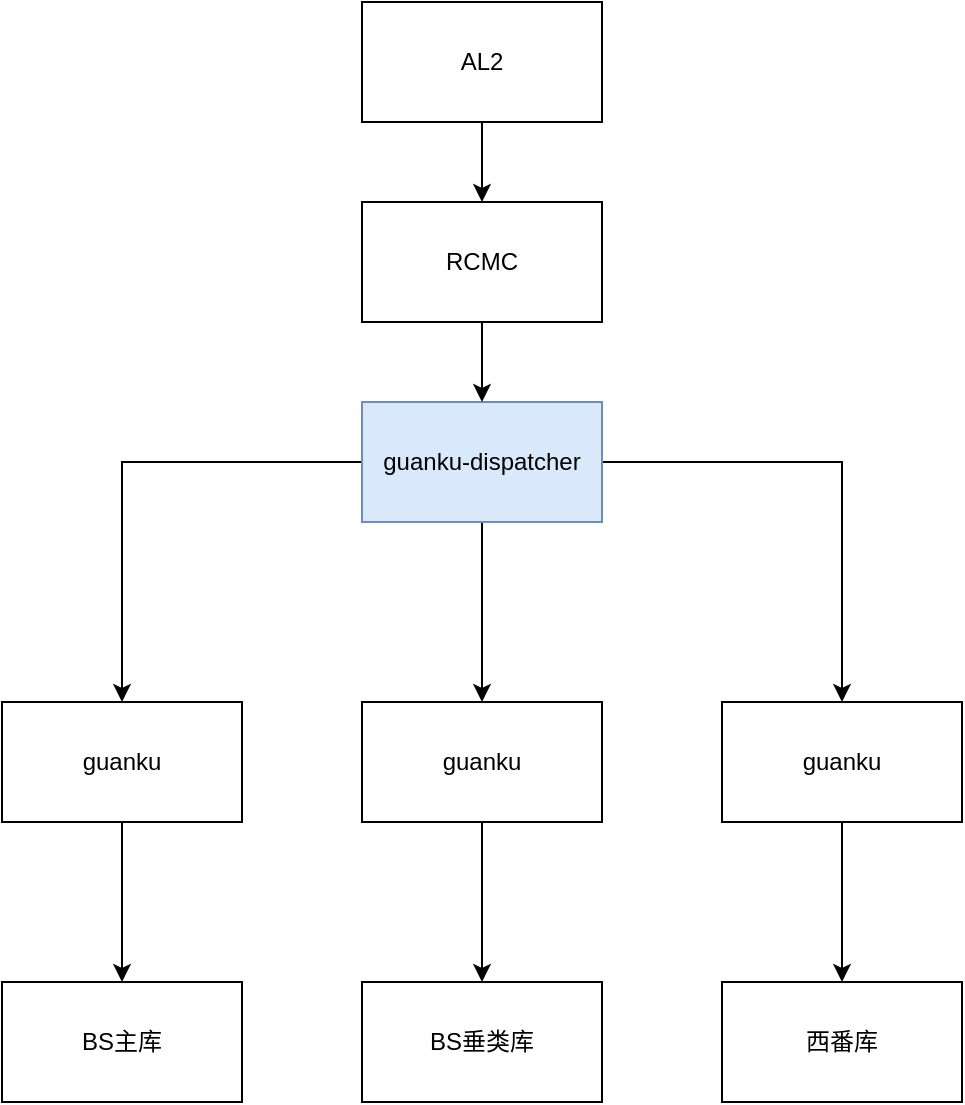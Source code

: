 <mxfile version="10.4.6" type="github"><diagram id="Exh6_hiD02Iklbff3DDW" name="Page-1"><mxGraphModel dx="1398" dy="795" grid="1" gridSize="10" guides="1" tooltips="1" connect="1" arrows="1" fold="1" page="1" pageScale="1" pageWidth="827" pageHeight="1169" math="0" shadow="0"><root><mxCell id="0"/><mxCell id="1" parent="0"/><mxCell id="3HM-8MMW-s1LExjIC7oF-3" value="" style="edgeStyle=orthogonalEdgeStyle;rounded=0;orthogonalLoop=1;jettySize=auto;html=1;" parent="1" source="3HM-8MMW-s1LExjIC7oF-1" target="3HM-8MMW-s1LExjIC7oF-2" edge="1"><mxGeometry relative="1" as="geometry"/></mxCell><mxCell id="3HM-8MMW-s1LExjIC7oF-5" value="" style="edgeStyle=orthogonalEdgeStyle;rounded=0;orthogonalLoop=1;jettySize=auto;html=1;" parent="1" source="3HM-8MMW-s1LExjIC7oF-1" target="3HM-8MMW-s1LExjIC7oF-4" edge="1"><mxGeometry relative="1" as="geometry"/></mxCell><mxCell id="3HM-8MMW-s1LExjIC7oF-7" value="" style="edgeStyle=orthogonalEdgeStyle;rounded=0;orthogonalLoop=1;jettySize=auto;html=1;" parent="1" source="3HM-8MMW-s1LExjIC7oF-1" target="3HM-8MMW-s1LExjIC7oF-6" edge="1"><mxGeometry relative="1" as="geometry"/></mxCell><mxCell id="3HM-8MMW-s1LExjIC7oF-1" value="guanku-dispatcher" style="rounded=0;whiteSpace=wrap;html=1;fillColor=#dae8fc;strokeColor=#6c8ebf;" parent="1" vertex="1"><mxGeometry x="300" y="220" width="120" height="60" as="geometry"/></mxCell><mxCell id="3HM-8MMW-s1LExjIC7oF-17" value="" style="edgeStyle=orthogonalEdgeStyle;rounded=0;orthogonalLoop=1;jettySize=auto;html=1;" parent="1" source="3HM-8MMW-s1LExjIC7oF-14" target="3HM-8MMW-s1LExjIC7oF-1" edge="1"><mxGeometry relative="1" as="geometry"/></mxCell><mxCell id="3HM-8MMW-s1LExjIC7oF-14" value="RCMC" style="rounded=0;whiteSpace=wrap;html=1;" parent="1" vertex="1"><mxGeometry x="300" y="120" width="120" height="60" as="geometry"/></mxCell><mxCell id="3HM-8MMW-s1LExjIC7oF-18" value="" style="edgeStyle=orthogonalEdgeStyle;rounded=0;orthogonalLoop=1;jettySize=auto;html=1;" parent="1" source="3HM-8MMW-s1LExjIC7oF-16" target="3HM-8MMW-s1LExjIC7oF-14" edge="1"><mxGeometry relative="1" as="geometry"/></mxCell><mxCell id="3HM-8MMW-s1LExjIC7oF-16" value="AL2" style="rounded=0;whiteSpace=wrap;html=1;" parent="1" vertex="1"><mxGeometry x="300" y="20" width="120" height="60" as="geometry"/></mxCell><mxCell id="3HM-8MMW-s1LExjIC7oF-13" value="" style="edgeStyle=orthogonalEdgeStyle;rounded=0;orthogonalLoop=1;jettySize=auto;html=1;" parent="1" source="3HM-8MMW-s1LExjIC7oF-6" target="3HM-8MMW-s1LExjIC7oF-12" edge="1"><mxGeometry relative="1" as="geometry"/></mxCell><mxCell id="3HM-8MMW-s1LExjIC7oF-6" value="guanku" style="rounded=0;whiteSpace=wrap;html=1;" parent="1" vertex="1"><mxGeometry x="480" y="370" width="120" height="60" as="geometry"/></mxCell><mxCell id="3HM-8MMW-s1LExjIC7oF-12" value="西番库" style="rounded=0;whiteSpace=wrap;html=1;" parent="1" vertex="1"><mxGeometry x="480" y="510" width="120" height="60" as="geometry"/></mxCell><mxCell id="3HM-8MMW-s1LExjIC7oF-11" value="" style="edgeStyle=orthogonalEdgeStyle;rounded=0;orthogonalLoop=1;jettySize=auto;html=1;" parent="1" source="3HM-8MMW-s1LExjIC7oF-4" target="3HM-8MMW-s1LExjIC7oF-10" edge="1"><mxGeometry relative="1" as="geometry"/></mxCell><mxCell id="3HM-8MMW-s1LExjIC7oF-4" value="guanku" style="rounded=0;whiteSpace=wrap;html=1;" parent="1" vertex="1"><mxGeometry x="300" y="370" width="120" height="60" as="geometry"/></mxCell><mxCell id="3HM-8MMW-s1LExjIC7oF-10" value="BS垂类库" style="rounded=0;whiteSpace=wrap;html=1;" parent="1" vertex="1"><mxGeometry x="300" y="510" width="120" height="60" as="geometry"/></mxCell><mxCell id="3HM-8MMW-s1LExjIC7oF-9" value="" style="edgeStyle=orthogonalEdgeStyle;rounded=0;orthogonalLoop=1;jettySize=auto;html=1;" parent="1" source="3HM-8MMW-s1LExjIC7oF-2" target="3HM-8MMW-s1LExjIC7oF-8" edge="1"><mxGeometry relative="1" as="geometry"/></mxCell><mxCell id="3HM-8MMW-s1LExjIC7oF-2" value="guanku" style="rounded=0;whiteSpace=wrap;html=1;" parent="1" vertex="1"><mxGeometry x="120" y="370" width="120" height="60" as="geometry"/></mxCell><mxCell id="3HM-8MMW-s1LExjIC7oF-8" value="BS主库" style="rounded=0;whiteSpace=wrap;html=1;" parent="1" vertex="1"><mxGeometry x="120" y="510" width="120" height="60" as="geometry"/></mxCell></root></mxGraphModel></diagram></mxfile>